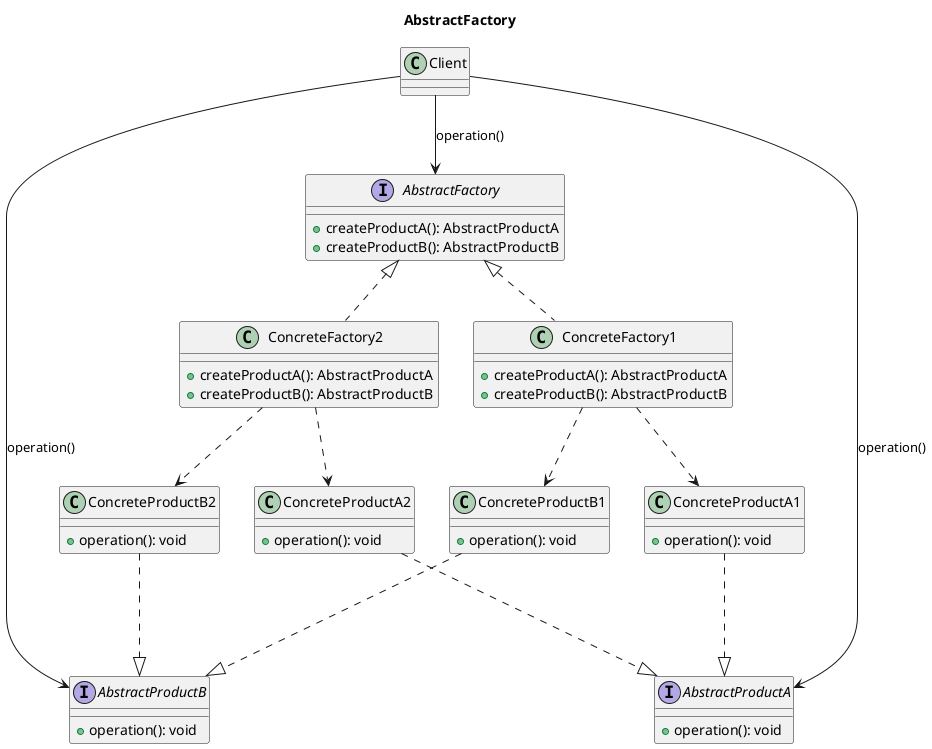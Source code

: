 @startuml Abstract_Factory

title AbstractFactory

interface AbstractFactory {
    +createProductA(): AbstractProductA
    +createProductB(): AbstractProductB
}

class ConcreteFactory1 {
    +createProductA(): AbstractProductA
    +createProductB(): AbstractProductB
}

class ConcreteFactory2 {
    +createProductA(): AbstractProductA
    +createProductB(): AbstractProductB
}

interface AbstractProductA {
    +operation(): void
}

interface AbstractProductB {
    +operation(): void
}



class ConcreteProductA1 {
    +operation(): void
}

class ConcreteProductB1 {
    +operation(): void
}

class ConcreteProductA2 {
    +operation(): void
}

class ConcreteProductB2 {
    +operation(): void
}

AbstractFactory <|.. ConcreteFactory1
AbstractFactory <|.. ConcreteFactory2
AbstractProductA <|..up- ConcreteProductA1
AbstractProductB <|..up- ConcreteProductB1
AbstractProductA <|..up- ConcreteProductA2
AbstractProductB <|..up- ConcreteProductB2
ConcreteFactory1 ..> ConcreteProductA1
ConcreteFactory1 ..> ConcreteProductB1
ConcreteFactory2 ..> ConcreteProductA2
ConcreteFactory2 ..> ConcreteProductB2

AbstractFactory <-up- "Client" : operation()
AbstractProductA <-up- "Client" : operation()
AbstractProductB <-up- "Client" : operation()

@enduml